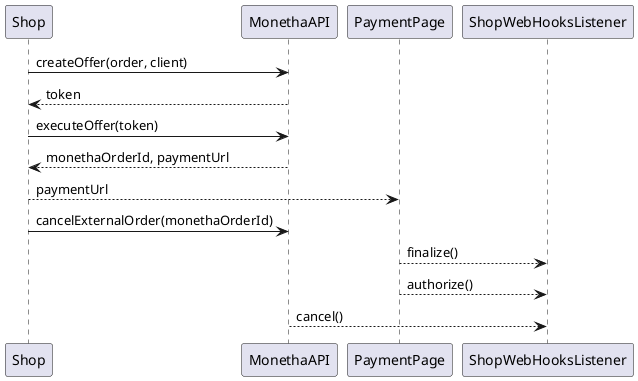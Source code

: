 @startuml

Shop -> MonethaAPI: createOffer(order, client)
MonethaAPI --> Shop: token

Shop -> MonethaAPI: executeOffer(token)
MonethaAPI --> Shop: monethaOrderId, paymentUrl

Shop --> PaymentPage: paymentUrl

Shop -> MonethaAPI: cancelExternalOrder(monethaOrderId)

ShopWebHooksListener <-- PaymentPage: finalize()
ShopWebHooksListener <-- PaymentPage: authorize()
ShopWebHooksListener <-- MonethaAPI: cancel()

@enduml